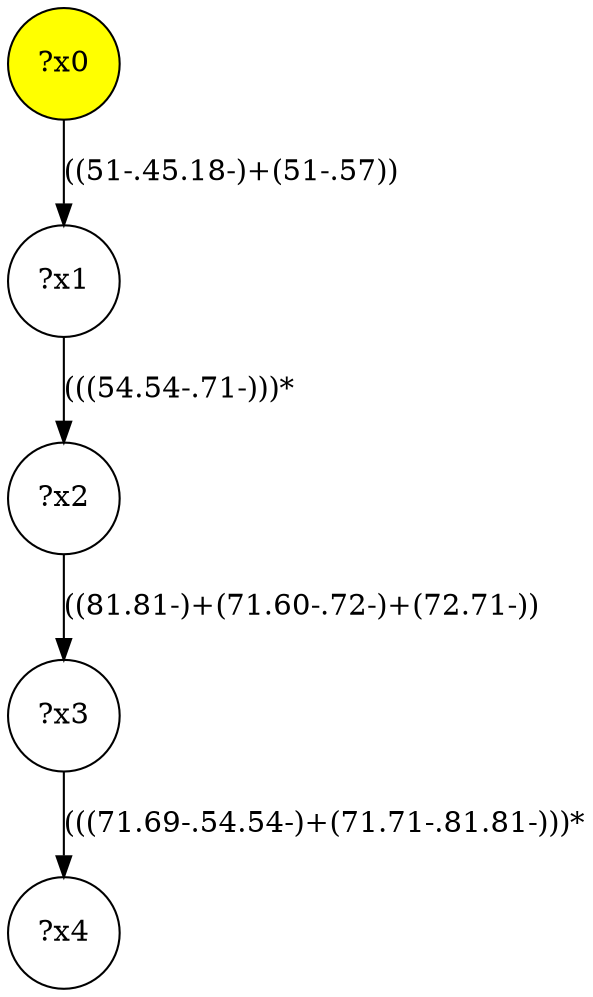 digraph g {
	x0 [fillcolor="yellow", style="filled," shape=circle, label="?x0"];
	x1 [shape=circle, label="?x1"];
	x0 -> x1 [label="((51-.45.18-)+(51-.57))"];
	x2 [shape=circle, label="?x2"];
	x1 -> x2 [label="(((54.54-.71-)))*"];
	x3 [shape=circle, label="?x3"];
	x2 -> x3 [label="((81.81-)+(71.60-.72-)+(72.71-))"];
	x4 [shape=circle, label="?x4"];
	x3 -> x4 [label="(((71.69-.54.54-)+(71.71-.81.81-)))*"];
}

